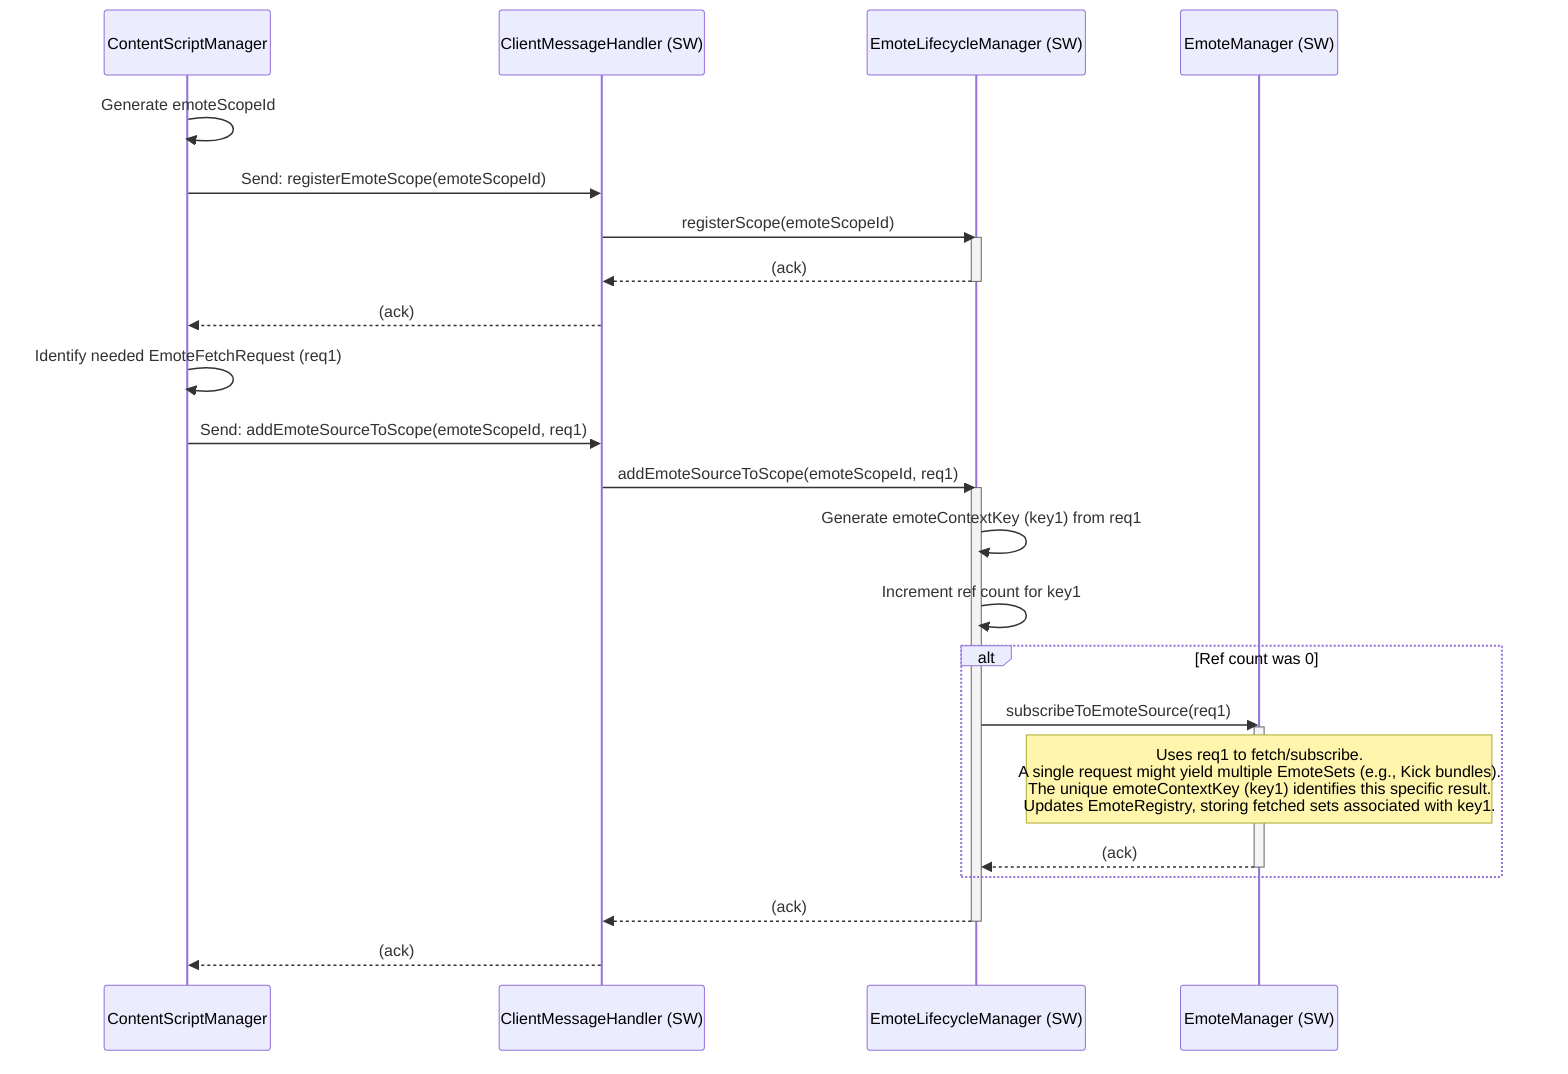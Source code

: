 sequenceDiagram
    participant CSM as ContentScriptManager
    participant CMH as ClientMessageHandler (SW)
    participant ELM as EmoteLifecycleManager (SW)
    participant EM as EmoteManager (SW)

    CSM->>CSM: Generate emoteScopeId
    CSM->>CMH: Send: registerEmoteScope(emoteScopeId)
    CMH->>ELM: registerScope(emoteScopeId)
    activate ELM
    ELM-->>CMH: (ack)
    deactivate ELM
    CMH-->>CSM: (ack)

    CSM->>CSM: Identify needed EmoteFetchRequest (req1)
    CSM->>CMH: Send: addEmoteSourceToScope(emoteScopeId, req1)
    CMH->>ELM: addEmoteSourceToScope(emoteScopeId, req1)
    activate ELM
    ELM->>ELM: Generate emoteContextKey (key1) from req1
    ELM->>ELM: Increment ref count for key1
    alt Ref count was 0
        ELM->>EM: subscribeToEmoteSource(req1)
        activate EM
        Note over EM: Uses req1 to fetch/subscribe.<br/>A single request might yield multiple EmoteSets (e.g., Kick bundles).<br/>The unique emoteContextKey (key1) identifies this specific result.<br/>Updates EmoteRegistry, storing fetched sets associated with key1.
        EM-->>ELM: (ack)
        deactivate EM
    end
    ELM-->>CMH: (ack)
    deactivate ELM
    CMH-->>CSM: (ack)